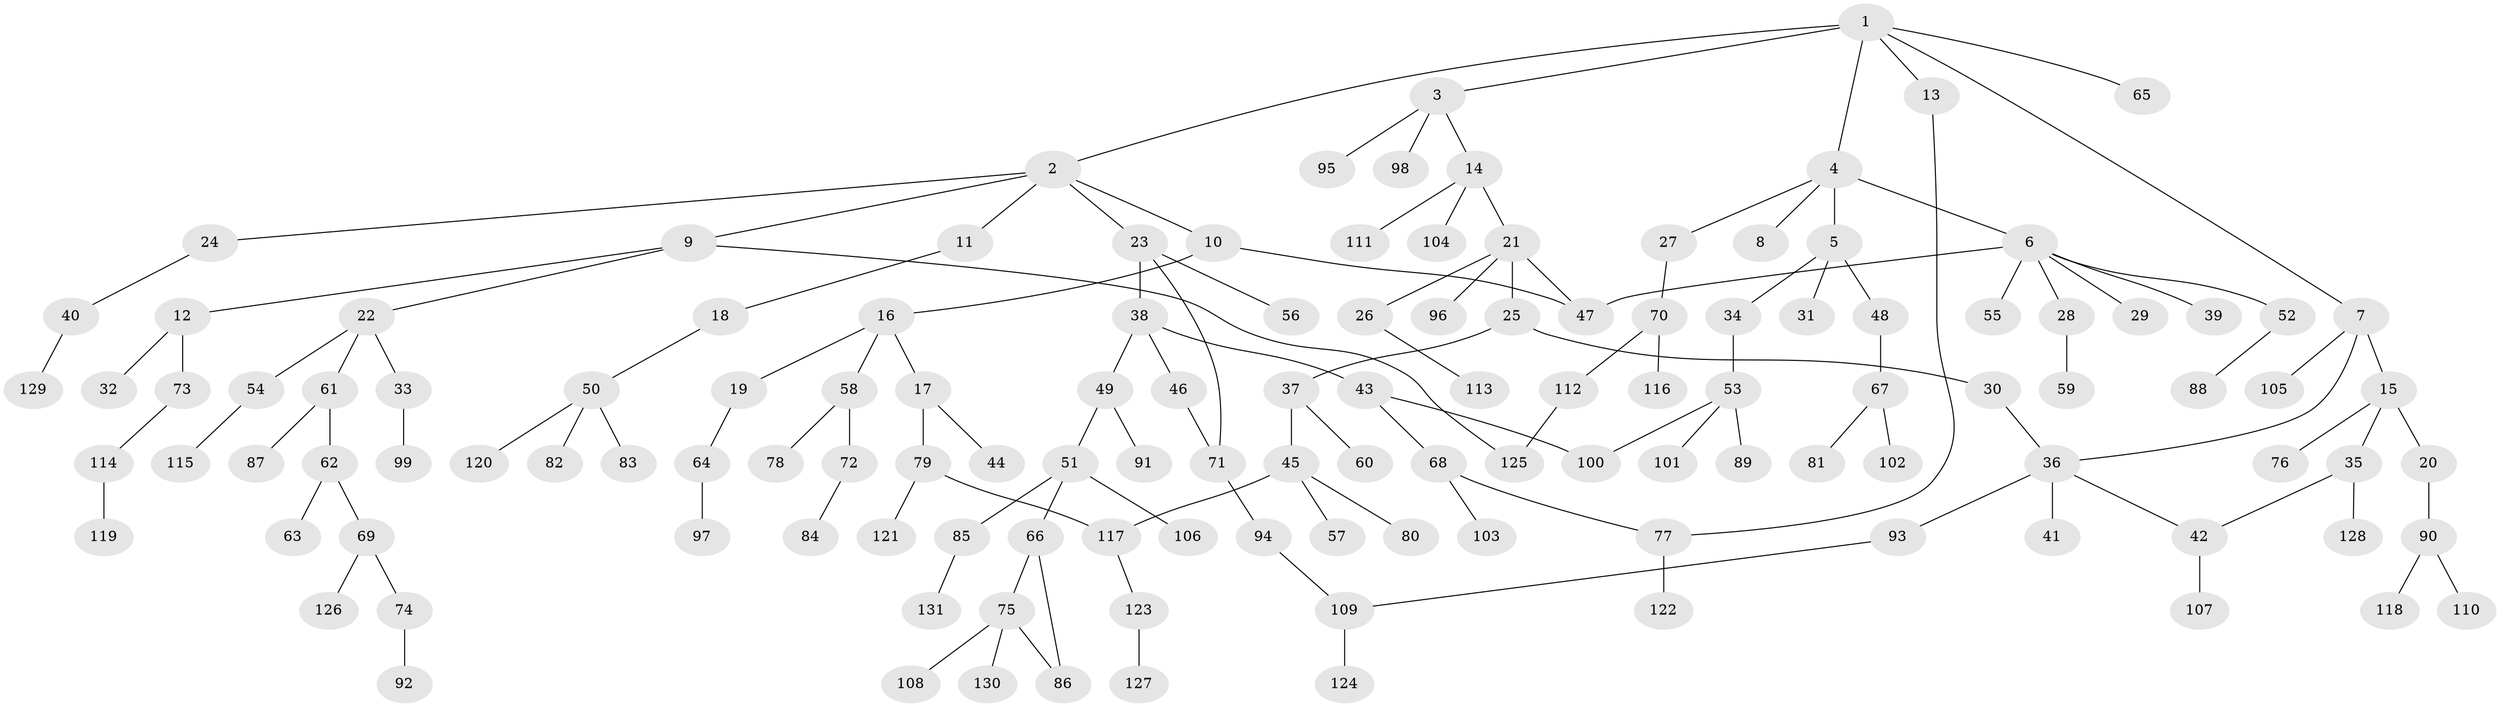 // coarse degree distribution, {7: 0.010869565217391304, 4: 0.08695652173913043, 6: 0.010869565217391304, 3: 0.1956521739130435, 2: 0.3804347826086957, 1: 0.30434782608695654, 5: 0.010869565217391304}
// Generated by graph-tools (version 1.1) at 2025/36/03/04/25 23:36:13]
// undirected, 131 vertices, 141 edges
graph export_dot {
  node [color=gray90,style=filled];
  1;
  2;
  3;
  4;
  5;
  6;
  7;
  8;
  9;
  10;
  11;
  12;
  13;
  14;
  15;
  16;
  17;
  18;
  19;
  20;
  21;
  22;
  23;
  24;
  25;
  26;
  27;
  28;
  29;
  30;
  31;
  32;
  33;
  34;
  35;
  36;
  37;
  38;
  39;
  40;
  41;
  42;
  43;
  44;
  45;
  46;
  47;
  48;
  49;
  50;
  51;
  52;
  53;
  54;
  55;
  56;
  57;
  58;
  59;
  60;
  61;
  62;
  63;
  64;
  65;
  66;
  67;
  68;
  69;
  70;
  71;
  72;
  73;
  74;
  75;
  76;
  77;
  78;
  79;
  80;
  81;
  82;
  83;
  84;
  85;
  86;
  87;
  88;
  89;
  90;
  91;
  92;
  93;
  94;
  95;
  96;
  97;
  98;
  99;
  100;
  101;
  102;
  103;
  104;
  105;
  106;
  107;
  108;
  109;
  110;
  111;
  112;
  113;
  114;
  115;
  116;
  117;
  118;
  119;
  120;
  121;
  122;
  123;
  124;
  125;
  126;
  127;
  128;
  129;
  130;
  131;
  1 -- 2;
  1 -- 3;
  1 -- 4;
  1 -- 7;
  1 -- 13;
  1 -- 65;
  2 -- 9;
  2 -- 10;
  2 -- 11;
  2 -- 23;
  2 -- 24;
  3 -- 14;
  3 -- 95;
  3 -- 98;
  4 -- 5;
  4 -- 6;
  4 -- 8;
  4 -- 27;
  5 -- 31;
  5 -- 34;
  5 -- 48;
  6 -- 28;
  6 -- 29;
  6 -- 39;
  6 -- 47;
  6 -- 52;
  6 -- 55;
  7 -- 15;
  7 -- 105;
  7 -- 36;
  9 -- 12;
  9 -- 22;
  9 -- 125;
  10 -- 16;
  10 -- 47;
  11 -- 18;
  12 -- 32;
  12 -- 73;
  13 -- 77;
  14 -- 21;
  14 -- 104;
  14 -- 111;
  15 -- 20;
  15 -- 35;
  15 -- 76;
  16 -- 17;
  16 -- 19;
  16 -- 58;
  17 -- 44;
  17 -- 79;
  18 -- 50;
  19 -- 64;
  20 -- 90;
  21 -- 25;
  21 -- 26;
  21 -- 96;
  21 -- 47;
  22 -- 33;
  22 -- 54;
  22 -- 61;
  23 -- 38;
  23 -- 56;
  23 -- 71;
  24 -- 40;
  25 -- 30;
  25 -- 37;
  26 -- 113;
  27 -- 70;
  28 -- 59;
  30 -- 36;
  33 -- 99;
  34 -- 53;
  35 -- 128;
  35 -- 42;
  36 -- 41;
  36 -- 42;
  36 -- 93;
  37 -- 45;
  37 -- 60;
  38 -- 43;
  38 -- 46;
  38 -- 49;
  40 -- 129;
  42 -- 107;
  43 -- 68;
  43 -- 100;
  45 -- 57;
  45 -- 80;
  45 -- 117;
  46 -- 71;
  48 -- 67;
  49 -- 51;
  49 -- 91;
  50 -- 82;
  50 -- 83;
  50 -- 120;
  51 -- 66;
  51 -- 85;
  51 -- 106;
  52 -- 88;
  53 -- 89;
  53 -- 101;
  53 -- 100;
  54 -- 115;
  58 -- 72;
  58 -- 78;
  61 -- 62;
  61 -- 87;
  62 -- 63;
  62 -- 69;
  64 -- 97;
  66 -- 75;
  66 -- 86;
  67 -- 81;
  67 -- 102;
  68 -- 103;
  68 -- 77;
  69 -- 74;
  69 -- 126;
  70 -- 112;
  70 -- 116;
  71 -- 94;
  72 -- 84;
  73 -- 114;
  74 -- 92;
  75 -- 86;
  75 -- 108;
  75 -- 130;
  77 -- 122;
  79 -- 121;
  79 -- 117;
  85 -- 131;
  90 -- 110;
  90 -- 118;
  93 -- 109;
  94 -- 109;
  109 -- 124;
  112 -- 125;
  114 -- 119;
  117 -- 123;
  123 -- 127;
}
